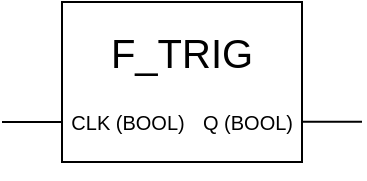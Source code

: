 <mxfile version="24.2.5" type="device">
  <diagram name="Pagina-1" id="VIyYVmzVjMcwkLGq1V15">
    <mxGraphModel dx="538" dy="270" grid="1" gridSize="5" guides="1" tooltips="1" connect="1" arrows="1" fold="1" page="1" pageScale="1" pageWidth="827" pageHeight="1169" math="0" shadow="0">
      <root>
        <mxCell id="0" />
        <mxCell id="1" parent="0" />
        <mxCell id="BX5PvhPX-RmELK_GvS-_-2" value="" style="rounded=0;whiteSpace=wrap;html=1;" vertex="1" parent="1">
          <mxGeometry x="240" y="140" width="120" height="80" as="geometry" />
        </mxCell>
        <mxCell id="BX5PvhPX-RmELK_GvS-_-3" value="&lt;font style=&quot;font-size: 20px;&quot;&gt;F_TRIG&lt;/font&gt;" style="text;html=1;align=center;verticalAlign=middle;whiteSpace=wrap;rounded=0;" vertex="1" parent="1">
          <mxGeometry x="270" y="150" width="60" height="30" as="geometry" />
        </mxCell>
        <mxCell id="BX5PvhPX-RmELK_GvS-_-6" value="" style="endArrow=none;html=1;rounded=0;" edge="1" parent="1">
          <mxGeometry width="50" height="50" relative="1" as="geometry">
            <mxPoint x="210" y="200" as="sourcePoint" />
            <mxPoint x="240" y="200" as="targetPoint" />
          </mxGeometry>
        </mxCell>
        <mxCell id="BX5PvhPX-RmELK_GvS-_-9" style="edgeStyle=orthogonalEdgeStyle;rounded=0;orthogonalLoop=1;jettySize=auto;html=1;exitX=0.5;exitY=1;exitDx=0;exitDy=0;" edge="1" parent="1" source="BX5PvhPX-RmELK_GvS-_-2" target="BX5PvhPX-RmELK_GvS-_-2">
          <mxGeometry relative="1" as="geometry" />
        </mxCell>
        <mxCell id="BX5PvhPX-RmELK_GvS-_-17" value="&lt;span style=&quot;font-size: 10px;&quot;&gt;CLK (BOOL)&lt;/span&gt;" style="text;html=1;align=center;verticalAlign=middle;whiteSpace=wrap;rounded=0;" vertex="1" parent="1">
          <mxGeometry x="243" y="185" width="60" height="30" as="geometry" />
        </mxCell>
        <mxCell id="BX5PvhPX-RmELK_GvS-_-19" value="" style="endArrow=none;html=1;rounded=0;" edge="1" parent="1">
          <mxGeometry width="50" height="50" relative="1" as="geometry">
            <mxPoint x="360" y="199.82" as="sourcePoint" />
            <mxPoint x="390" y="199.82" as="targetPoint" />
          </mxGeometry>
        </mxCell>
        <mxCell id="BX5PvhPX-RmELK_GvS-_-21" value="&lt;span style=&quot;font-size: 10px;&quot;&gt;Q (BOOL)&lt;/span&gt;" style="text;html=1;align=center;verticalAlign=middle;whiteSpace=wrap;rounded=0;" vertex="1" parent="1">
          <mxGeometry x="303" y="185" width="60" height="30" as="geometry" />
        </mxCell>
      </root>
    </mxGraphModel>
  </diagram>
</mxfile>
